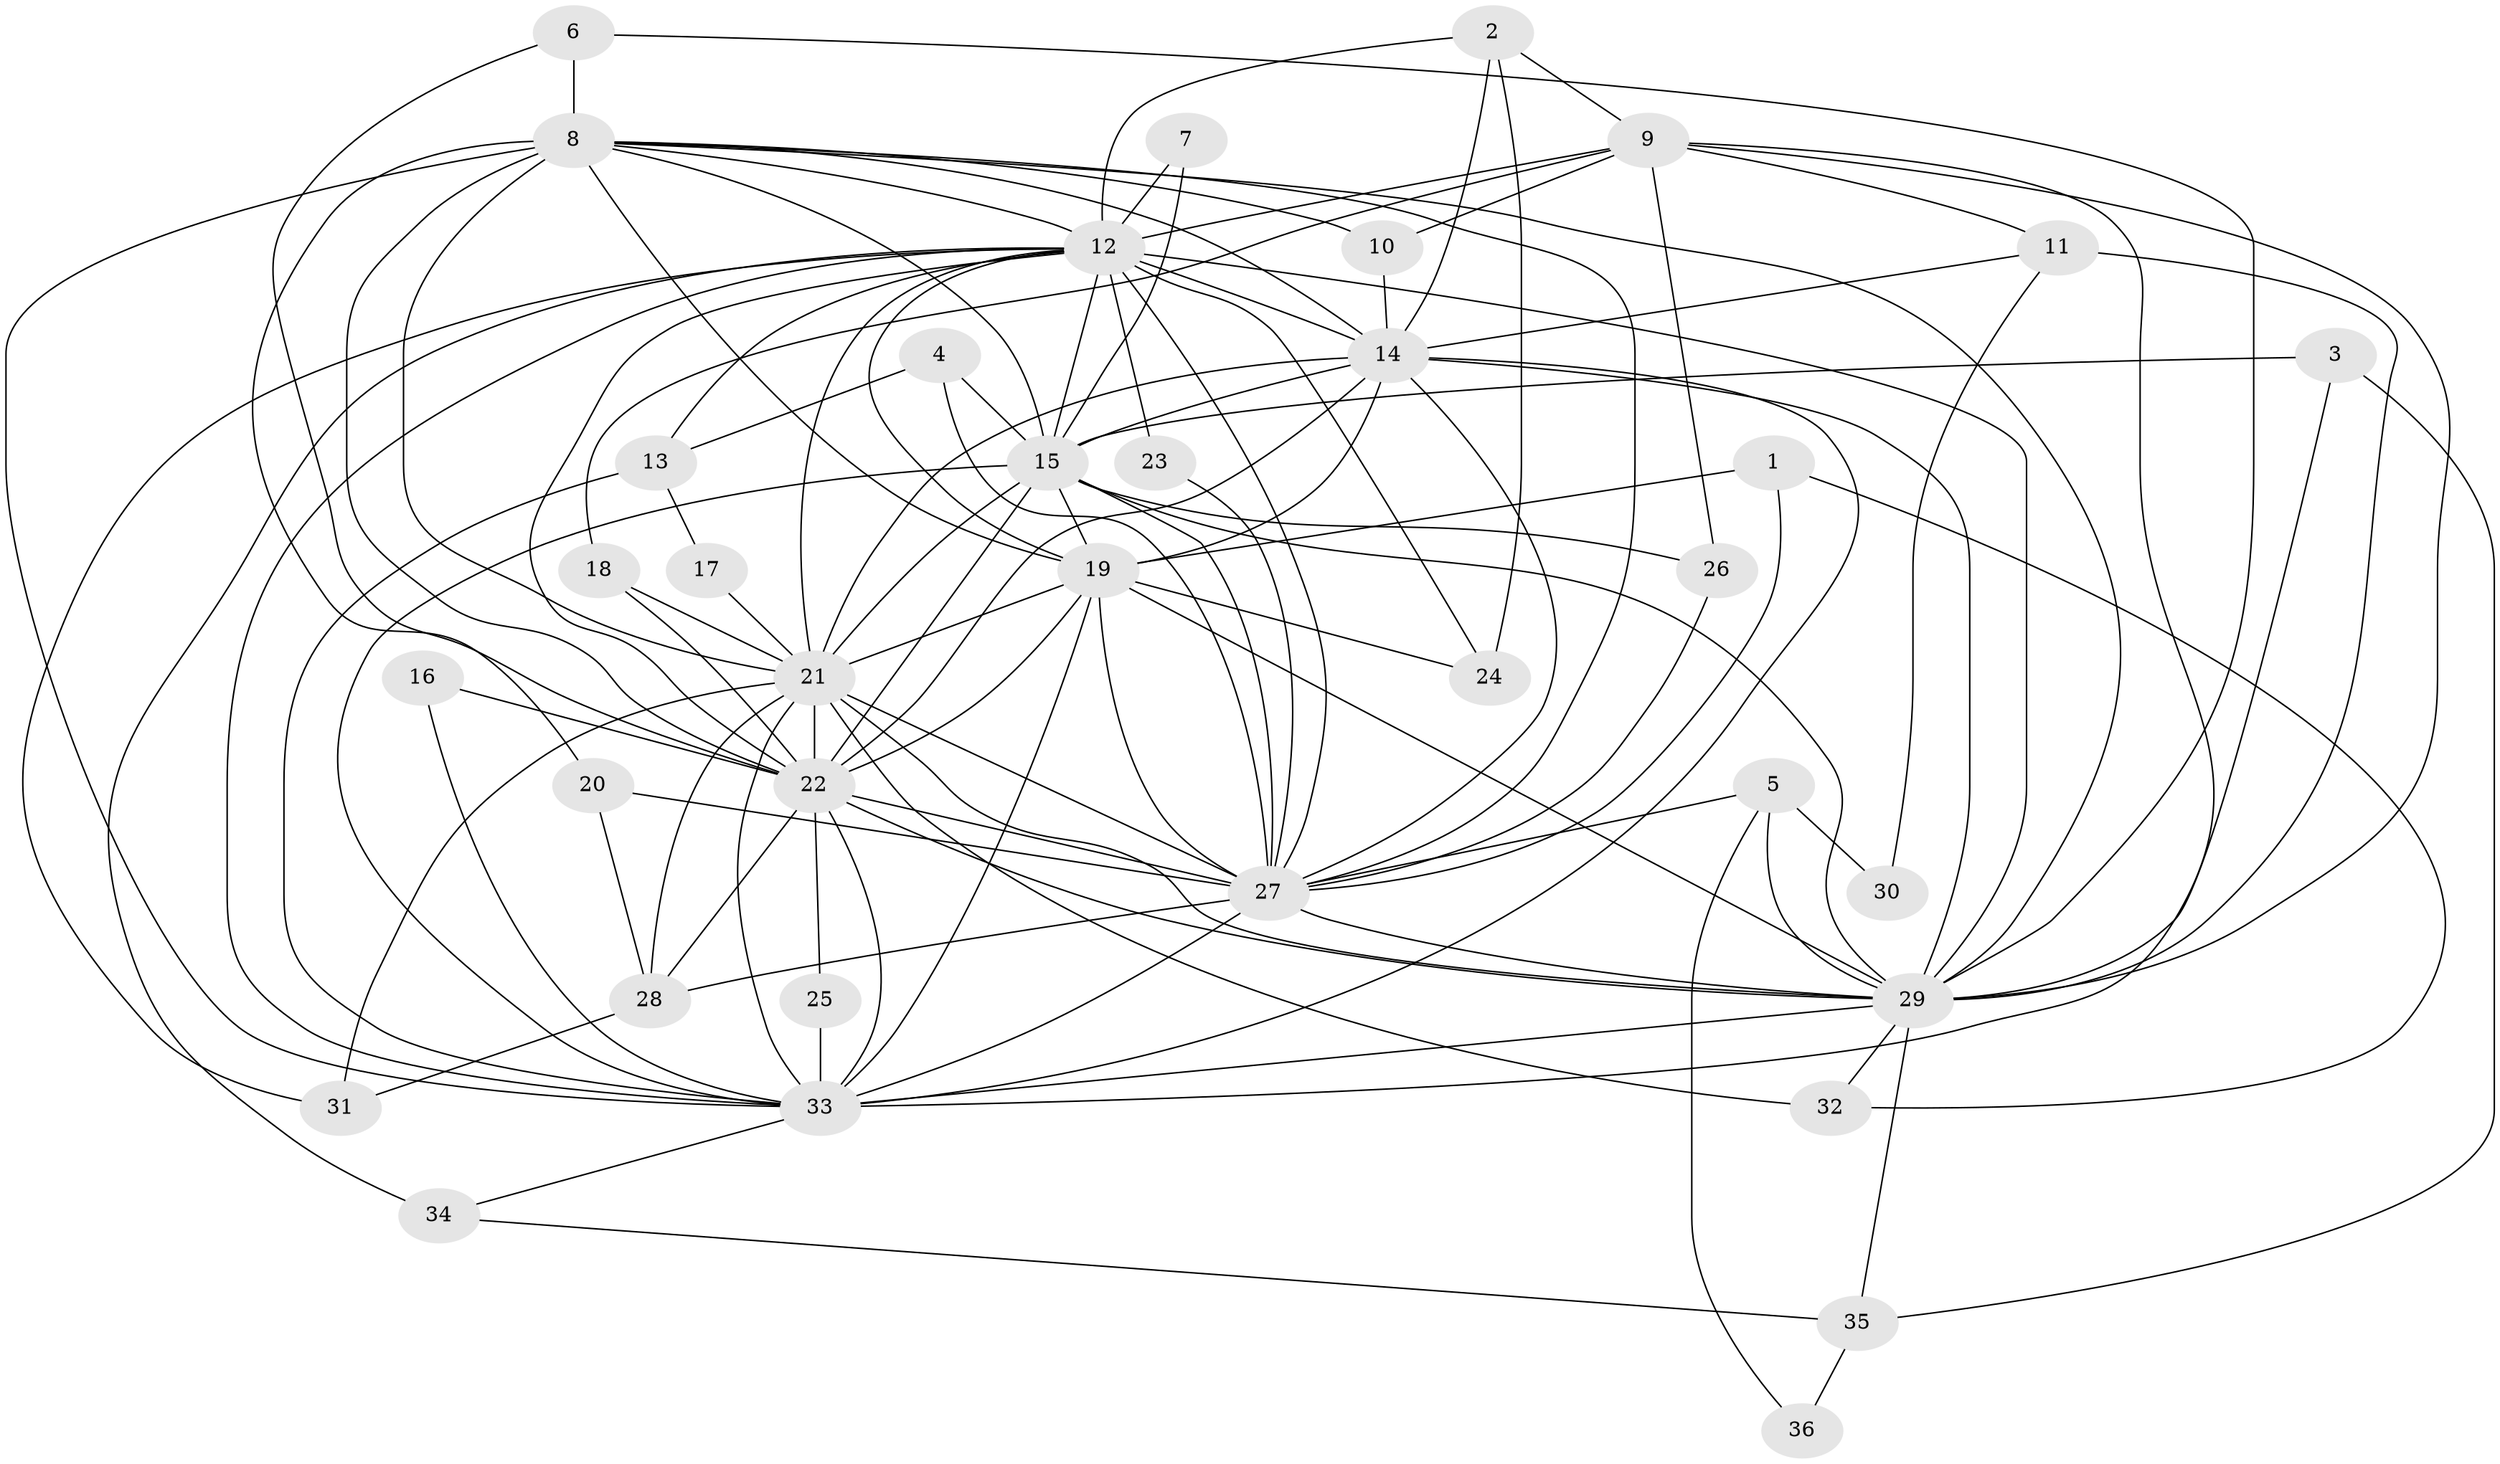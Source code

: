 // original degree distribution, {20: 0.028169014084507043, 16: 0.014084507042253521, 17: 0.056338028169014086, 22: 0.014084507042253521, 14: 0.014084507042253521, 15: 0.014084507042253521, 2: 0.5492957746478874, 4: 0.11267605633802817, 3: 0.16901408450704225, 8: 0.014084507042253521, 5: 0.014084507042253521}
// Generated by graph-tools (version 1.1) at 2025/01/03/09/25 03:01:15]
// undirected, 36 vertices, 111 edges
graph export_dot {
graph [start="1"]
  node [color=gray90,style=filled];
  1;
  2;
  3;
  4;
  5;
  6;
  7;
  8;
  9;
  10;
  11;
  12;
  13;
  14;
  15;
  16;
  17;
  18;
  19;
  20;
  21;
  22;
  23;
  24;
  25;
  26;
  27;
  28;
  29;
  30;
  31;
  32;
  33;
  34;
  35;
  36;
  1 -- 19 [weight=1.0];
  1 -- 27 [weight=1.0];
  1 -- 32 [weight=1.0];
  2 -- 9 [weight=1.0];
  2 -- 12 [weight=1.0];
  2 -- 14 [weight=1.0];
  2 -- 24 [weight=1.0];
  3 -- 15 [weight=2.0];
  3 -- 29 [weight=1.0];
  3 -- 35 [weight=1.0];
  4 -- 13 [weight=1.0];
  4 -- 15 [weight=1.0];
  4 -- 27 [weight=1.0];
  5 -- 27 [weight=1.0];
  5 -- 29 [weight=1.0];
  5 -- 30 [weight=1.0];
  5 -- 36 [weight=1.0];
  6 -- 8 [weight=1.0];
  6 -- 22 [weight=1.0];
  6 -- 29 [weight=1.0];
  7 -- 12 [weight=1.0];
  7 -- 15 [weight=1.0];
  8 -- 10 [weight=1.0];
  8 -- 12 [weight=1.0];
  8 -- 14 [weight=1.0];
  8 -- 15 [weight=1.0];
  8 -- 19 [weight=1.0];
  8 -- 20 [weight=1.0];
  8 -- 21 [weight=2.0];
  8 -- 22 [weight=1.0];
  8 -- 27 [weight=1.0];
  8 -- 29 [weight=1.0];
  8 -- 33 [weight=2.0];
  9 -- 10 [weight=1.0];
  9 -- 11 [weight=1.0];
  9 -- 12 [weight=1.0];
  9 -- 18 [weight=1.0];
  9 -- 26 [weight=1.0];
  9 -- 29 [weight=1.0];
  9 -- 33 [weight=1.0];
  10 -- 14 [weight=1.0];
  11 -- 14 [weight=1.0];
  11 -- 29 [weight=1.0];
  11 -- 30 [weight=1.0];
  12 -- 13 [weight=1.0];
  12 -- 14 [weight=2.0];
  12 -- 15 [weight=1.0];
  12 -- 19 [weight=2.0];
  12 -- 21 [weight=1.0];
  12 -- 22 [weight=1.0];
  12 -- 23 [weight=1.0];
  12 -- 24 [weight=1.0];
  12 -- 27 [weight=1.0];
  12 -- 29 [weight=3.0];
  12 -- 31 [weight=1.0];
  12 -- 33 [weight=1.0];
  12 -- 34 [weight=2.0];
  13 -- 17 [weight=1.0];
  13 -- 33 [weight=1.0];
  14 -- 15 [weight=2.0];
  14 -- 19 [weight=1.0];
  14 -- 21 [weight=2.0];
  14 -- 22 [weight=1.0];
  14 -- 27 [weight=1.0];
  14 -- 29 [weight=1.0];
  14 -- 33 [weight=1.0];
  15 -- 19 [weight=2.0];
  15 -- 21 [weight=1.0];
  15 -- 22 [weight=2.0];
  15 -- 26 [weight=1.0];
  15 -- 27 [weight=1.0];
  15 -- 29 [weight=1.0];
  15 -- 33 [weight=1.0];
  16 -- 22 [weight=1.0];
  16 -- 33 [weight=1.0];
  17 -- 21 [weight=1.0];
  18 -- 21 [weight=1.0];
  18 -- 22 [weight=1.0];
  19 -- 21 [weight=2.0];
  19 -- 22 [weight=1.0];
  19 -- 24 [weight=1.0];
  19 -- 27 [weight=2.0];
  19 -- 29 [weight=1.0];
  19 -- 33 [weight=2.0];
  20 -- 27 [weight=1.0];
  20 -- 28 [weight=1.0];
  21 -- 22 [weight=1.0];
  21 -- 27 [weight=1.0];
  21 -- 28 [weight=1.0];
  21 -- 29 [weight=1.0];
  21 -- 31 [weight=1.0];
  21 -- 32 [weight=1.0];
  21 -- 33 [weight=1.0];
  22 -- 25 [weight=1.0];
  22 -- 27 [weight=1.0];
  22 -- 28 [weight=1.0];
  22 -- 29 [weight=1.0];
  22 -- 33 [weight=1.0];
  23 -- 27 [weight=1.0];
  25 -- 33 [weight=1.0];
  26 -- 27 [weight=1.0];
  27 -- 28 [weight=1.0];
  27 -- 29 [weight=2.0];
  27 -- 33 [weight=2.0];
  28 -- 31 [weight=1.0];
  29 -- 32 [weight=1.0];
  29 -- 33 [weight=1.0];
  29 -- 35 [weight=1.0];
  33 -- 34 [weight=1.0];
  34 -- 35 [weight=1.0];
  35 -- 36 [weight=1.0];
}
